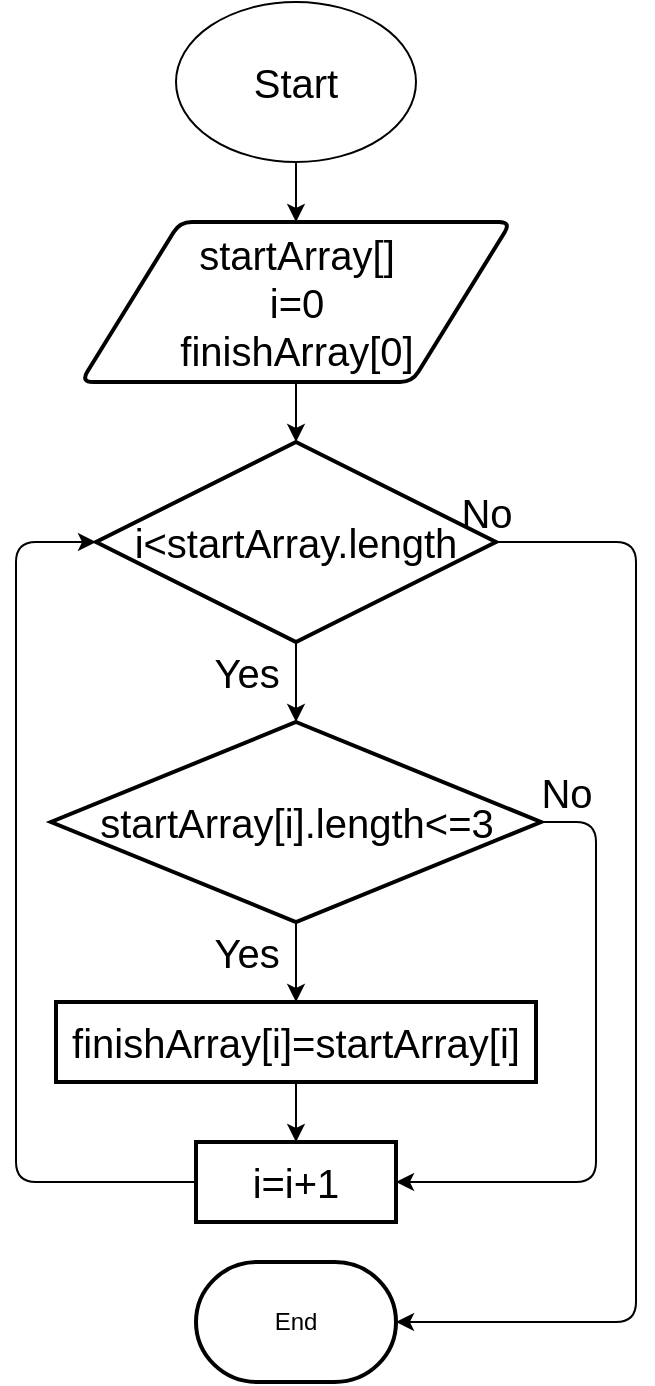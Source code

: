 <mxfile>
    <diagram id="tID2y05My6rDFg8SfadX" name="Страница 1">
        <mxGraphModel dx="964" dy="529" grid="1" gridSize="10" guides="1" tooltips="1" connect="1" arrows="1" fold="1" page="1" pageScale="1" pageWidth="827" pageHeight="1169" math="0" shadow="0">
            <root>
                <mxCell id="0"/>
                <mxCell id="1" parent="0"/>
                <mxCell id="11" style="edgeStyle=none;html=1;exitX=0.5;exitY=1;exitDx=0;exitDy=0;entryX=0.5;entryY=0;entryDx=0;entryDy=0;fontSize=20;" parent="1" source="2" target="5" edge="1">
                    <mxGeometry relative="1" as="geometry"/>
                </mxCell>
                <mxCell id="2" value="Start" style="ellipse;whiteSpace=wrap;html=1;fontSize=20;" parent="1" vertex="1">
                    <mxGeometry x="340" y="30" width="120" height="80" as="geometry"/>
                </mxCell>
                <mxCell id="12" style="edgeStyle=none;html=1;exitX=0.5;exitY=1;exitDx=0;exitDy=0;entryX=0.5;entryY=0;entryDx=0;entryDy=0;entryPerimeter=0;fontSize=20;" parent="1" source="5" target="6" edge="1">
                    <mxGeometry relative="1" as="geometry"/>
                </mxCell>
                <mxCell id="5" value="startArray[]&lt;br&gt;i=0&lt;br&gt;finishArray[0]" style="shape=parallelogram;html=1;strokeWidth=2;perimeter=parallelogramPerimeter;whiteSpace=wrap;rounded=1;arcSize=12;size=0.23;fontSize=20;" parent="1" vertex="1">
                    <mxGeometry x="292.5" y="140" width="215" height="80" as="geometry"/>
                </mxCell>
                <mxCell id="13" style="edgeStyle=none;html=1;exitX=0.5;exitY=1;exitDx=0;exitDy=0;exitPerimeter=0;entryX=0.5;entryY=0;entryDx=0;entryDy=0;entryPerimeter=0;fontSize=20;" parent="1" source="6" target="7" edge="1">
                    <mxGeometry relative="1" as="geometry"/>
                </mxCell>
                <mxCell id="21" style="edgeStyle=none;html=1;entryX=1;entryY=0.5;entryDx=0;entryDy=0;entryPerimeter=0;fontSize=20;" parent="1" source="6" target="23" edge="1">
                    <mxGeometry relative="1" as="geometry">
                        <Array as="points">
                            <mxPoint x="570" y="300"/>
                            <mxPoint x="570" y="690"/>
                        </Array>
                        <mxPoint x="450" y="730" as="targetPoint"/>
                    </mxGeometry>
                </mxCell>
                <mxCell id="6" value="i&amp;lt;startArray.length" style="strokeWidth=2;html=1;shape=mxgraph.flowchart.decision;whiteSpace=wrap;fontSize=20;" parent="1" vertex="1">
                    <mxGeometry x="300" y="250" width="200" height="100" as="geometry"/>
                </mxCell>
                <mxCell id="9" style="edgeStyle=none;html=1;exitX=0.5;exitY=1;exitDx=0;exitDy=0;exitPerimeter=0;entryX=0.5;entryY=0;entryDx=0;entryDy=0;fontSize=20;" parent="1" source="7" target="8" edge="1">
                    <mxGeometry relative="1" as="geometry"/>
                </mxCell>
                <mxCell id="18" style="edgeStyle=none;html=1;entryX=1;entryY=0.5;entryDx=0;entryDy=0;fontSize=20;" parent="1" source="7" target="15" edge="1">
                    <mxGeometry relative="1" as="geometry">
                        <Array as="points">
                            <mxPoint x="550" y="440"/>
                            <mxPoint x="550" y="620"/>
                        </Array>
                    </mxGeometry>
                </mxCell>
                <mxCell id="7" value="startArray[i].length&amp;lt;=3" style="strokeWidth=2;html=1;shape=mxgraph.flowchart.decision;whiteSpace=wrap;fontSize=20;" parent="1" vertex="1">
                    <mxGeometry x="277.5" y="390" width="245" height="100" as="geometry"/>
                </mxCell>
                <mxCell id="16" style="edgeStyle=none;html=1;entryX=0.5;entryY=0;entryDx=0;entryDy=0;fontSize=20;" parent="1" source="8" target="15" edge="1">
                    <mxGeometry relative="1" as="geometry"/>
                </mxCell>
                <mxCell id="8" value="finishArray[i]=startArray[i]" style="rounded=1;whiteSpace=wrap;html=1;absoluteArcSize=1;arcSize=0;strokeWidth=2;fontSize=20;" parent="1" vertex="1">
                    <mxGeometry x="280" y="530" width="240" height="40" as="geometry"/>
                </mxCell>
                <mxCell id="10" value="Yes" style="text;html=1;align=center;verticalAlign=middle;resizable=0;points=[];autosize=1;strokeColor=none;fillColor=none;fontSize=20;" parent="1" vertex="1">
                    <mxGeometry x="350" y="490" width="50" height="30" as="geometry"/>
                </mxCell>
                <mxCell id="14" value="Yes" style="text;html=1;align=center;verticalAlign=middle;resizable=0;points=[];autosize=1;strokeColor=none;fillColor=none;fontSize=20;" parent="1" vertex="1">
                    <mxGeometry x="350" y="350" width="50" height="30" as="geometry"/>
                </mxCell>
                <mxCell id="17" style="edgeStyle=none;html=1;entryX=0;entryY=0.5;entryDx=0;entryDy=0;entryPerimeter=0;fontSize=20;" parent="1" source="15" target="6" edge="1">
                    <mxGeometry relative="1" as="geometry">
                        <Array as="points">
                            <mxPoint x="260" y="620"/>
                            <mxPoint x="260" y="300"/>
                        </Array>
                    </mxGeometry>
                </mxCell>
                <mxCell id="15" value="i=i+1" style="rounded=1;whiteSpace=wrap;html=1;absoluteArcSize=1;arcSize=0;strokeWidth=2;fontSize=20;" parent="1" vertex="1">
                    <mxGeometry x="350" y="600" width="100" height="40" as="geometry"/>
                </mxCell>
                <mxCell id="19" value="No" style="text;html=1;align=center;verticalAlign=middle;resizable=0;points=[];autosize=1;strokeColor=none;fillColor=none;fontSize=20;" parent="1" vertex="1">
                    <mxGeometry x="515" y="410" width="40" height="30" as="geometry"/>
                </mxCell>
                <mxCell id="22" value="No" style="text;html=1;align=center;verticalAlign=middle;resizable=0;points=[];autosize=1;strokeColor=none;fillColor=none;fontSize=20;" parent="1" vertex="1">
                    <mxGeometry x="475" y="270" width="40" height="30" as="geometry"/>
                </mxCell>
                <mxCell id="23" value="End" style="strokeWidth=2;html=1;shape=mxgraph.flowchart.terminator;whiteSpace=wrap;" vertex="1" parent="1">
                    <mxGeometry x="350" y="660" width="100" height="60" as="geometry"/>
                </mxCell>
            </root>
        </mxGraphModel>
    </diagram>
</mxfile>